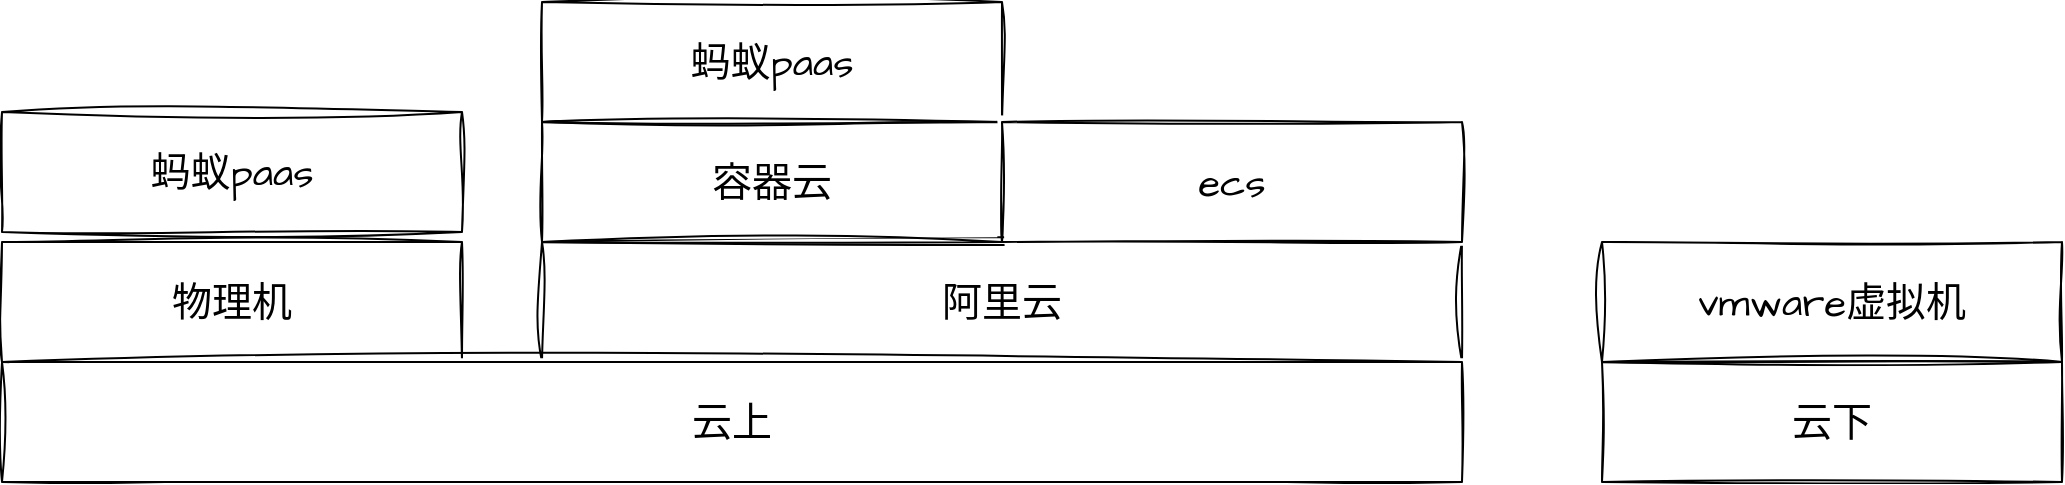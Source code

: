 <mxfile version="21.3.7" type="device">
  <diagram name="第 1 页" id="wrL5fexaunhedxKAHMM8">
    <mxGraphModel dx="1562" dy="869" grid="1" gridSize="10" guides="1" tooltips="1" connect="1" arrows="1" fold="1" page="1" pageScale="1" pageWidth="827" pageHeight="1169" math="0" shadow="0">
      <root>
        <mxCell id="0" />
        <mxCell id="1" parent="0" />
        <mxCell id="Ue5mQYWSgET24GbDCqQ0-1" value="物理机" style="rounded=0;whiteSpace=wrap;html=1;sketch=1;hachureGap=4;jiggle=2;curveFitting=1;fontFamily=Architects Daughter;fontSource=https%3A%2F%2Ffonts.googleapis.com%2Fcss%3Ffamily%3DArchitects%2BDaughter;fontSize=20;" vertex="1" parent="1">
          <mxGeometry x="90" y="620" width="230" height="60" as="geometry" />
        </mxCell>
        <mxCell id="Ue5mQYWSgET24GbDCqQ0-2" value="阿里云" style="rounded=0;whiteSpace=wrap;html=1;sketch=1;hachureGap=4;jiggle=2;curveFitting=1;fontFamily=Architects Daughter;fontSource=https%3A%2F%2Ffonts.googleapis.com%2Fcss%3Ffamily%3DArchitects%2BDaughter;fontSize=20;" vertex="1" parent="1">
          <mxGeometry x="360" y="620" width="460" height="60" as="geometry" />
        </mxCell>
        <mxCell id="Ue5mQYWSgET24GbDCqQ0-3" value="蚂蚁paas" style="rounded=0;whiteSpace=wrap;html=1;sketch=1;hachureGap=4;jiggle=2;curveFitting=1;fontFamily=Architects Daughter;fontSource=https%3A%2F%2Ffonts.googleapis.com%2Fcss%3Ffamily%3DArchitects%2BDaughter;fontSize=20;" vertex="1" parent="1">
          <mxGeometry x="90" y="555" width="230" height="60" as="geometry" />
        </mxCell>
        <mxCell id="Ue5mQYWSgET24GbDCqQ0-4" value="容器云" style="rounded=0;whiteSpace=wrap;html=1;sketch=1;hachureGap=4;jiggle=2;curveFitting=1;fontFamily=Architects Daughter;fontSource=https%3A%2F%2Ffonts.googleapis.com%2Fcss%3Ffamily%3DArchitects%2BDaughter;fontSize=20;" vertex="1" parent="1">
          <mxGeometry x="360" y="560" width="230" height="60" as="geometry" />
        </mxCell>
        <mxCell id="Ue5mQYWSgET24GbDCqQ0-6" value="蚂蚁paas" style="rounded=0;whiteSpace=wrap;html=1;sketch=1;hachureGap=4;jiggle=2;curveFitting=1;fontFamily=Architects Daughter;fontSource=https%3A%2F%2Ffonts.googleapis.com%2Fcss%3Ffamily%3DArchitects%2BDaughter;fontSize=20;" vertex="1" parent="1">
          <mxGeometry x="360" y="500" width="230" height="60" as="geometry" />
        </mxCell>
        <mxCell id="Ue5mQYWSgET24GbDCqQ0-7" value="vmware虚拟机" style="rounded=0;whiteSpace=wrap;html=1;sketch=1;hachureGap=4;jiggle=2;curveFitting=1;fontFamily=Architects Daughter;fontSource=https%3A%2F%2Ffonts.googleapis.com%2Fcss%3Ffamily%3DArchitects%2BDaughter;fontSize=20;" vertex="1" parent="1">
          <mxGeometry x="890" y="620" width="230" height="60" as="geometry" />
        </mxCell>
        <mxCell id="Ue5mQYWSgET24GbDCqQ0-8" value="云上" style="rounded=0;whiteSpace=wrap;html=1;sketch=1;hachureGap=4;jiggle=2;curveFitting=1;fontFamily=Architects Daughter;fontSource=https%3A%2F%2Ffonts.googleapis.com%2Fcss%3Ffamily%3DArchitects%2BDaughter;fontSize=20;" vertex="1" parent="1">
          <mxGeometry x="90" y="680" width="730" height="60" as="geometry" />
        </mxCell>
        <mxCell id="Ue5mQYWSgET24GbDCqQ0-9" value="云下" style="rounded=0;whiteSpace=wrap;html=1;sketch=1;hachureGap=4;jiggle=2;curveFitting=1;fontFamily=Architects Daughter;fontSource=https%3A%2F%2Ffonts.googleapis.com%2Fcss%3Ffamily%3DArchitects%2BDaughter;fontSize=20;" vertex="1" parent="1">
          <mxGeometry x="890" y="680" width="230" height="60" as="geometry" />
        </mxCell>
        <mxCell id="Ue5mQYWSgET24GbDCqQ0-10" value="ecs" style="rounded=0;whiteSpace=wrap;html=1;sketch=1;hachureGap=4;jiggle=2;curveFitting=1;fontFamily=Architects Daughter;fontSource=https%3A%2F%2Ffonts.googleapis.com%2Fcss%3Ffamily%3DArchitects%2BDaughter;fontSize=20;" vertex="1" parent="1">
          <mxGeometry x="590" y="560" width="230" height="60" as="geometry" />
        </mxCell>
      </root>
    </mxGraphModel>
  </diagram>
</mxfile>
